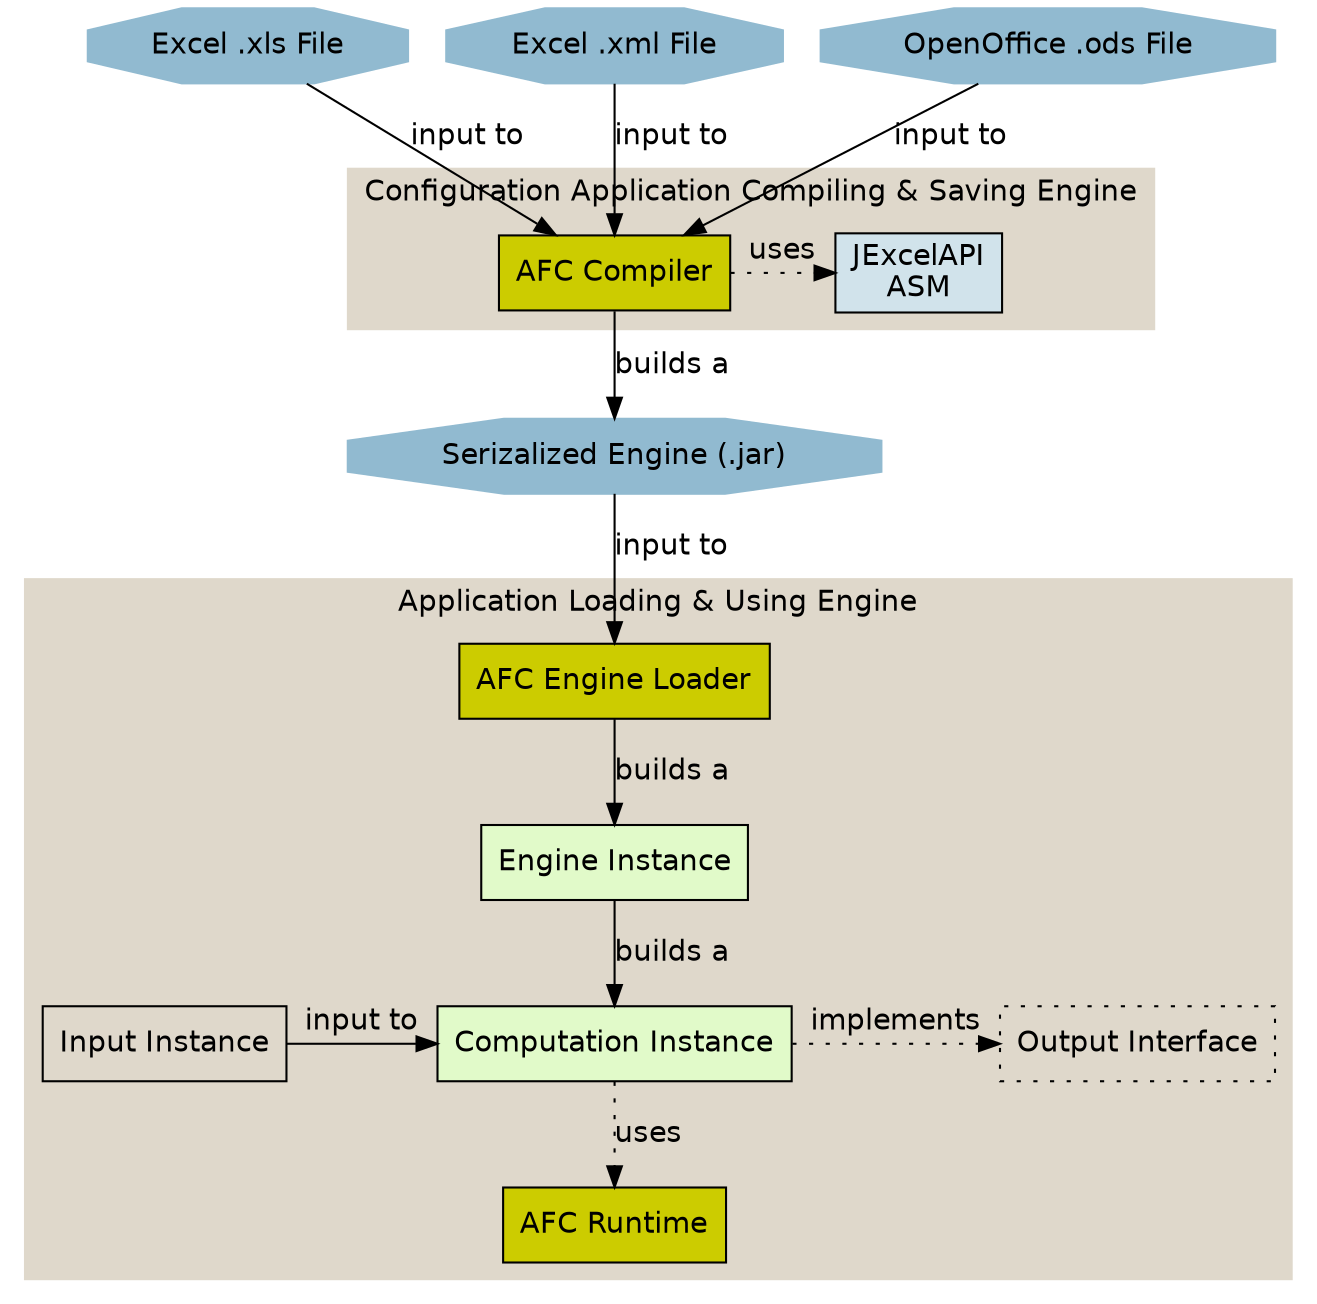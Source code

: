 digraph "AFC Component Overview" {
	fontname = "Helvetica";

	node [ shape = box, fontname = "Helvetica" ];
	edge [ fontname = "Helvetica" ];
	
	subgraph input {
		{ node [style = filled, color = "#91BAD0" ];
		xls [ label = "Excel .xls File", shape=octagon ];
		xml [ label = "Excel .xml File", shape=octagon ];
		ods [ label = "OpenOffice .ods File", shape=octagon ];
		}
	}
	
	subgraph cluster_config {
		label = "Configuration Application Compiling & Saving Engine";
		style = filled;
		color = "#DFD8CB";
					
		{ node [ style = filled, fillcolor = "#CCCC00" ];
		comp [ label = "AFC Compiler" ];
		}
		
		{ node [ style = filled, fillcolor = "#D1E3EB" ];
		ext [ label = "JExcelAPI\nASM" ];
		}
		
		{ rank = same; comp; ext; }
	}
					

	subgraph ser {
		{ node [style = filled, color="#91BAD0", shape=octagon ];
		bcser [ label = "Serizalized Engine (.jar)" ];
		}
	}

	subgraph cluster_runtime {
		label = "Application Loading & Using Engine";
		style = filled;
		color = "#DFD8CB";
					
		{ node [ style = filled, fillcolor = "#CCCC00" ];
		bcload [ label = "AFC Engine Loader" ];
		run [ label = "AFC Runtime" ];
		}
		
		{ node [ style = filled, fillcolor = "#E1FAC9" ];
		bceng [ label = "Engine Instance" ];
		calc [ label = "Computation Instance" ];
		}

		inp [ label = "Input Instance" ];
		outp [ label = "Output Interface", style = dotted ];

		{ rank = same; calc; inp; outp; }
	}

	{ edge [ label = "input to" ];
	xls -> comp;
	xml -> comp;
	ods -> comp;
	bcser -> bcload;
	inp -> calc;
	}
	
	{ edge [ label = "builds a" ];
	comp -> bcser;
	bcload -> bceng -> calc;
	}

	{ edge [ label = "implements", style=dotted ];
	calc -> outp;
	}

	{ edge [ style = dotted, label = "uses" ];
	comp -> ext;
	calc -> run;
	}

}
